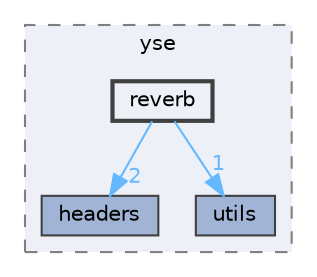 digraph "techstorm/lib/yse/reverb"
{
 // LATEX_PDF_SIZE
  bgcolor="transparent";
  edge [fontname=Helvetica,fontsize=10,labelfontname=Helvetica,labelfontsize=10];
  node [fontname=Helvetica,fontsize=10,shape=box,height=0.2,width=0.4];
  compound=true
  subgraph clusterdir_ab00d0e96abab37954b5a4f926314745 {
    graph [ bgcolor="#edf0f7", pencolor="grey50", label="yse", fontname=Helvetica,fontsize=10 style="filled,dashed", URL="dir_ab00d0e96abab37954b5a4f926314745.html",tooltip=""]
  dir_699952ca7ba667580585186d3eda4e99 [label="headers", fillcolor="#a2b4d6", color="grey25", style="filled", URL="dir_699952ca7ba667580585186d3eda4e99.html",tooltip=""];
  dir_a5dc988cd0900c7ad8773294a53b88ec [label="utils", fillcolor="#a2b4d6", color="grey25", style="filled", URL="dir_a5dc988cd0900c7ad8773294a53b88ec.html",tooltip=""];
  dir_cb782f5b61c3c505549ffb832addb8ca [label="reverb", fillcolor="#edf0f7", color="grey25", style="filled,bold", URL="dir_cb782f5b61c3c505549ffb832addb8ca.html",tooltip=""];
  }
  dir_cb782f5b61c3c505549ffb832addb8ca->dir_699952ca7ba667580585186d3eda4e99 [headlabel="2", labeldistance=1.5 headhref="dir_000102_000057.html" href="dir_000102_000057.html" color="steelblue1" fontcolor="steelblue1"];
  dir_cb782f5b61c3c505549ffb832addb8ca->dir_a5dc988cd0900c7ad8773294a53b88ec [headlabel="1", labeldistance=1.5 headhref="dir_000102_000141.html" href="dir_000102_000141.html" color="steelblue1" fontcolor="steelblue1"];
}
